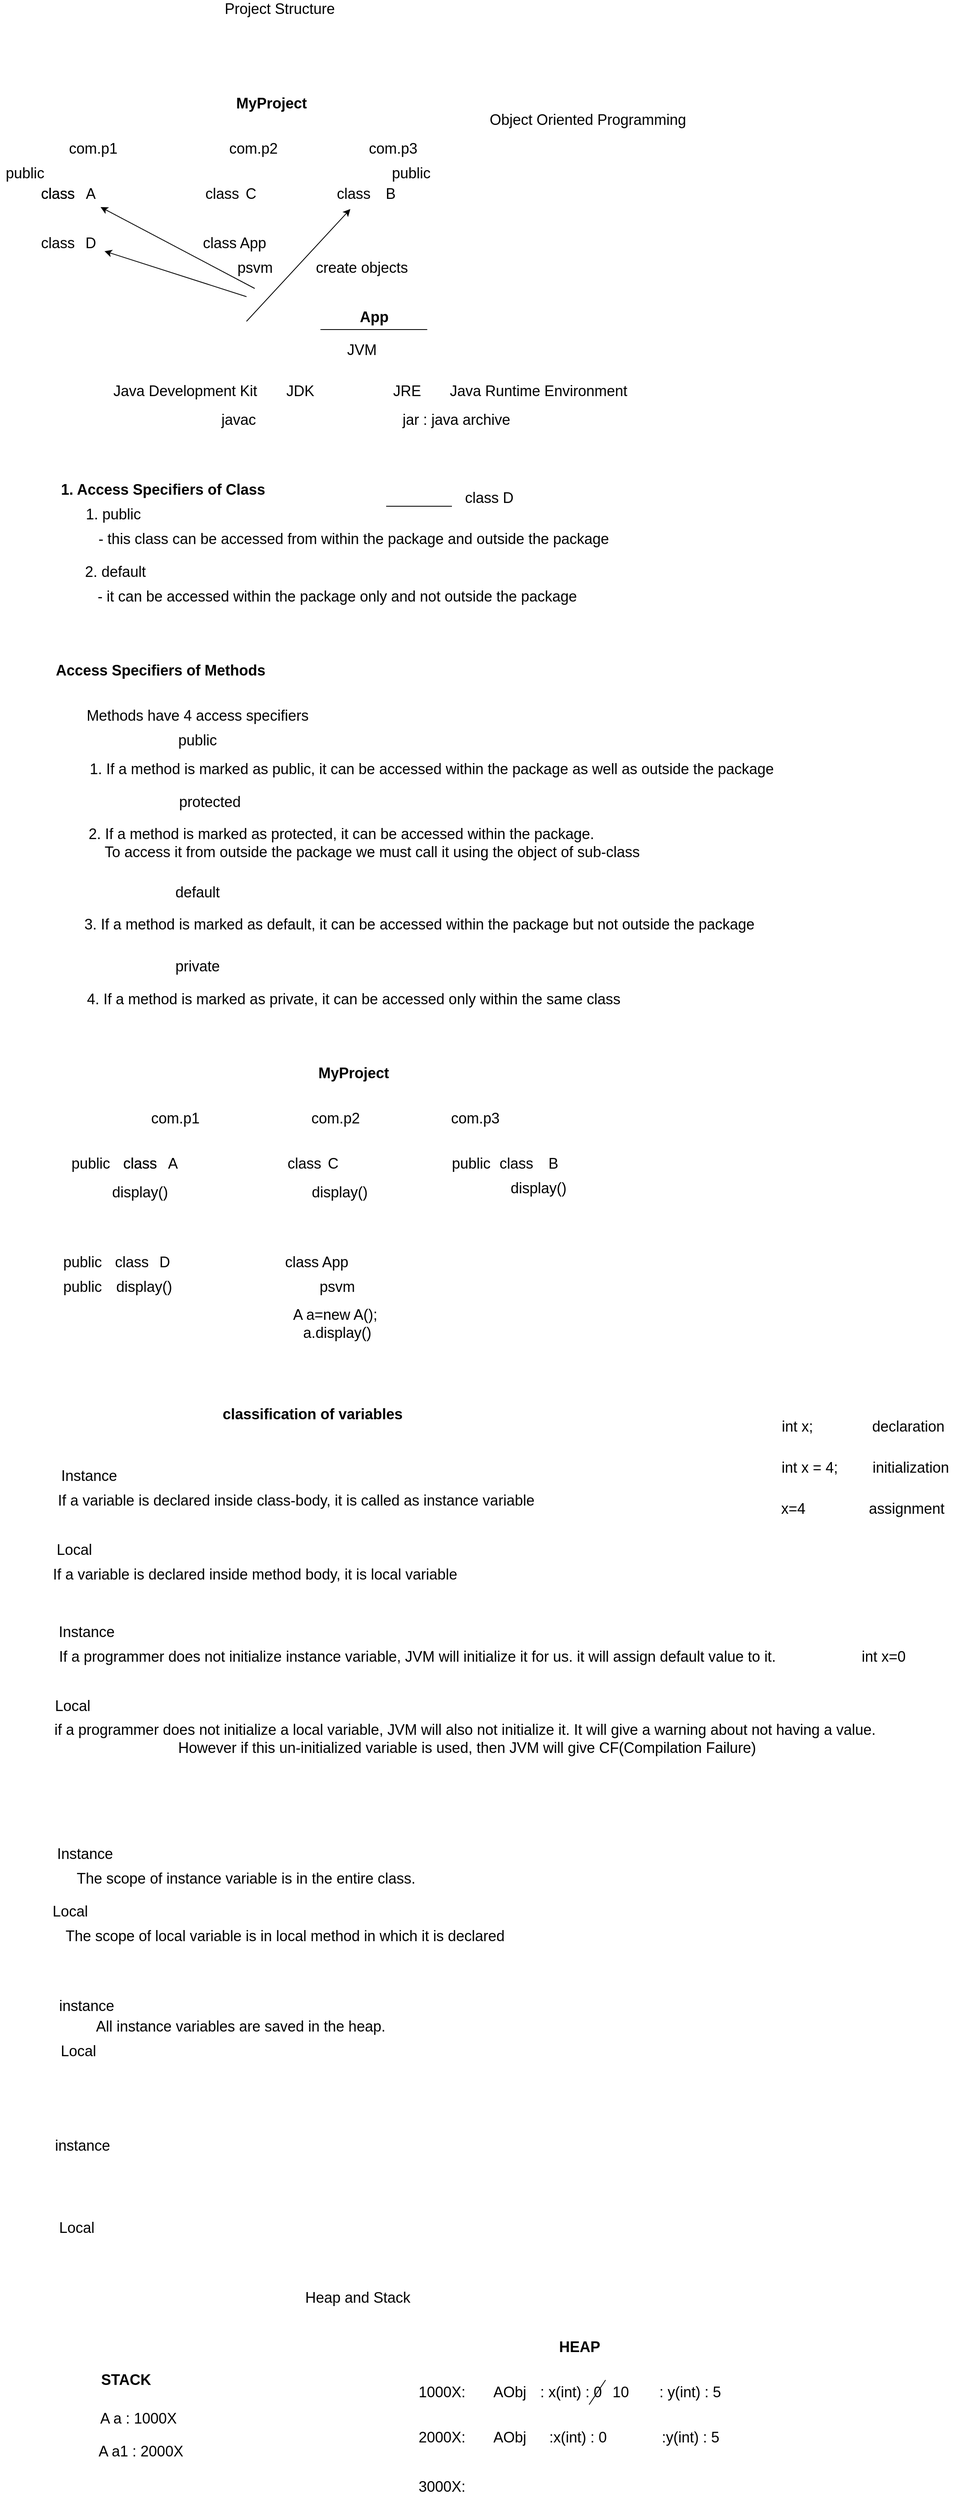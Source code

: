 <mxfile version="15.5.4" type="github">
  <diagram id="GY7lZdEplLIA3Kv_nCij" name="Page-1">
    <mxGraphModel dx="1431" dy="587" grid="1" gridSize="10" guides="1" tooltips="1" connect="1" arrows="1" fold="1" page="1" pageScale="1" pageWidth="850" pageHeight="1100" math="0" shadow="0">
      <root>
        <mxCell id="0" />
        <mxCell id="1" parent="0" />
        <mxCell id="ljeEJ4leO2OX1EdWCJa--2" value="&lt;font style=&quot;font-size: 18px&quot;&gt;Project Structure&lt;/font&gt;" style="text;html=1;align=center;verticalAlign=middle;resizable=0;points=[];autosize=1;strokeColor=none;fillColor=none;" vertex="1" parent="1">
          <mxGeometry x="275" y="40" width="150" height="20" as="geometry" />
        </mxCell>
        <mxCell id="ljeEJ4leO2OX1EdWCJa--3" value="MyProject" style="text;html=1;align=center;verticalAlign=middle;resizable=0;points=[];autosize=1;strokeColor=none;fillColor=none;fontSize=18;fontStyle=1" vertex="1" parent="1">
          <mxGeometry x="290" y="150" width="100" height="30" as="geometry" />
        </mxCell>
        <mxCell id="ljeEJ4leO2OX1EdWCJa--4" value="com.p1" style="text;html=1;align=center;verticalAlign=middle;resizable=0;points=[];autosize=1;strokeColor=none;fillColor=none;fontSize=18;" vertex="1" parent="1">
          <mxGeometry x="87.5" y="205" width="70" height="30" as="geometry" />
        </mxCell>
        <mxCell id="ljeEJ4leO2OX1EdWCJa--5" value="com.p2" style="text;html=1;align=center;verticalAlign=middle;resizable=0;points=[];autosize=1;strokeColor=none;fillColor=none;fontSize=18;" vertex="1" parent="1">
          <mxGeometry x="282.5" y="205" width="70" height="30" as="geometry" />
        </mxCell>
        <mxCell id="ljeEJ4leO2OX1EdWCJa--6" value="com.p3" style="text;html=1;align=center;verticalAlign=middle;resizable=0;points=[];autosize=1;strokeColor=none;fillColor=none;fontSize=18;" vertex="1" parent="1">
          <mxGeometry x="452.5" y="205" width="70" height="30" as="geometry" />
        </mxCell>
        <mxCell id="ljeEJ4leO2OX1EdWCJa--7" value="A" style="text;html=1;align=center;verticalAlign=middle;resizable=0;points=[];autosize=1;strokeColor=none;fillColor=none;fontSize=18;" vertex="1" parent="1">
          <mxGeometry x="105" y="260" width="30" height="30" as="geometry" />
        </mxCell>
        <mxCell id="ljeEJ4leO2OX1EdWCJa--8" value="B" style="text;html=1;align=center;verticalAlign=middle;resizable=0;points=[];autosize=1;strokeColor=none;fillColor=none;fontSize=18;" vertex="1" parent="1">
          <mxGeometry x="470" y="260" width="30" height="30" as="geometry" />
        </mxCell>
        <mxCell id="ljeEJ4leO2OX1EdWCJa--9" value="C" style="text;html=1;align=center;verticalAlign=middle;resizable=0;points=[];autosize=1;strokeColor=none;fillColor=none;fontSize=18;" vertex="1" parent="1">
          <mxGeometry x="300" y="260" width="30" height="30" as="geometry" />
        </mxCell>
        <mxCell id="ljeEJ4leO2OX1EdWCJa--10" value="D" style="text;html=1;align=center;verticalAlign=middle;resizable=0;points=[];autosize=1;strokeColor=none;fillColor=none;fontSize=18;" vertex="1" parent="1">
          <mxGeometry x="105" y="320" width="30" height="30" as="geometry" />
        </mxCell>
        <mxCell id="ljeEJ4leO2OX1EdWCJa--11" value="class" style="text;html=1;align=center;verticalAlign=middle;resizable=0;points=[];autosize=1;strokeColor=none;fillColor=none;fontSize=18;" vertex="1" parent="1">
          <mxGeometry x="50" y="260" width="60" height="30" as="geometry" />
        </mxCell>
        <mxCell id="ljeEJ4leO2OX1EdWCJa--12" value="class" style="text;html=1;align=center;verticalAlign=middle;resizable=0;points=[];autosize=1;strokeColor=none;fillColor=none;fontSize=18;" vertex="1" parent="1">
          <mxGeometry x="250" y="260" width="60" height="30" as="geometry" />
        </mxCell>
        <mxCell id="ljeEJ4leO2OX1EdWCJa--13" value="class" style="text;html=1;align=center;verticalAlign=middle;resizable=0;points=[];autosize=1;strokeColor=none;fillColor=none;fontSize=18;" vertex="1" parent="1">
          <mxGeometry x="410" y="260" width="60" height="30" as="geometry" />
        </mxCell>
        <mxCell id="ljeEJ4leO2OX1EdWCJa--14" value="class" style="text;html=1;align=center;verticalAlign=middle;resizable=0;points=[];autosize=1;strokeColor=none;fillColor=none;fontSize=18;" vertex="1" parent="1">
          <mxGeometry x="50" y="320" width="60" height="30" as="geometry" />
        </mxCell>
        <mxCell id="ljeEJ4leO2OX1EdWCJa--15" value="JVM" style="text;html=1;align=center;verticalAlign=middle;resizable=0;points=[];autosize=1;strokeColor=none;fillColor=none;fontSize=18;" vertex="1" parent="1">
          <mxGeometry x="425" y="450" width="50" height="30" as="geometry" />
        </mxCell>
        <mxCell id="ljeEJ4leO2OX1EdWCJa--17" value="JDK" style="text;html=1;align=center;verticalAlign=middle;resizable=0;points=[];autosize=1;strokeColor=none;fillColor=none;fontSize=18;" vertex="1" parent="1">
          <mxGeometry x="350" y="500" width="50" height="30" as="geometry" />
        </mxCell>
        <mxCell id="ljeEJ4leO2OX1EdWCJa--18" value="JRE" style="text;html=1;align=center;verticalAlign=middle;resizable=0;points=[];autosize=1;strokeColor=none;fillColor=none;fontSize=18;" vertex="1" parent="1">
          <mxGeometry x="480" y="500" width="50" height="30" as="geometry" />
        </mxCell>
        <mxCell id="ljeEJ4leO2OX1EdWCJa--19" value="Java Development Kit" style="text;html=1;align=center;verticalAlign=middle;resizable=0;points=[];autosize=1;strokeColor=none;fillColor=none;fontSize=18;" vertex="1" parent="1">
          <mxGeometry x="140" y="500" width="190" height="30" as="geometry" />
        </mxCell>
        <mxCell id="ljeEJ4leO2OX1EdWCJa--20" value="Java Runtime Environment" style="text;html=1;align=center;verticalAlign=middle;resizable=0;points=[];autosize=1;strokeColor=none;fillColor=none;fontSize=18;" vertex="1" parent="1">
          <mxGeometry x="550" y="500" width="230" height="30" as="geometry" />
        </mxCell>
        <mxCell id="ljeEJ4leO2OX1EdWCJa--21" value="jar : java archive" style="text;html=1;align=center;verticalAlign=middle;resizable=0;points=[];autosize=1;strokeColor=none;fillColor=none;fontSize=18;" vertex="1" parent="1">
          <mxGeometry x="490" y="535" width="150" height="30" as="geometry" />
        </mxCell>
        <mxCell id="ljeEJ4leO2OX1EdWCJa--22" value="javac" style="text;html=1;align=center;verticalAlign=middle;resizable=0;points=[];autosize=1;strokeColor=none;fillColor=none;fontSize=18;" vertex="1" parent="1">
          <mxGeometry x="270" y="535" width="60" height="30" as="geometry" />
        </mxCell>
        <mxCell id="ljeEJ4leO2OX1EdWCJa--23" value="class App" style="text;html=1;align=center;verticalAlign=middle;resizable=0;points=[];autosize=1;strokeColor=none;fillColor=none;fontSize=18;" vertex="1" parent="1">
          <mxGeometry x="250" y="320" width="90" height="30" as="geometry" />
        </mxCell>
        <mxCell id="ljeEJ4leO2OX1EdWCJa--24" value="" style="endArrow=none;html=1;rounded=0;fontSize=18;" edge="1" parent="1">
          <mxGeometry width="50" height="50" relative="1" as="geometry">
            <mxPoint x="400" y="440" as="sourcePoint" />
            <mxPoint x="530" y="440" as="targetPoint" />
          </mxGeometry>
        </mxCell>
        <mxCell id="ljeEJ4leO2OX1EdWCJa--25" value="App" style="text;html=1;align=center;verticalAlign=middle;resizable=0;points=[];autosize=1;strokeColor=none;fillColor=none;fontSize=18;fontStyle=1" vertex="1" parent="1">
          <mxGeometry x="440" y="410" width="50" height="30" as="geometry" />
        </mxCell>
        <mxCell id="ljeEJ4leO2OX1EdWCJa--26" value="psvm" style="text;html=1;align=center;verticalAlign=middle;resizable=0;points=[];autosize=1;strokeColor=none;fillColor=none;fontSize=18;" vertex="1" parent="1">
          <mxGeometry x="290" y="350" width="60" height="30" as="geometry" />
        </mxCell>
        <mxCell id="ljeEJ4leO2OX1EdWCJa--27" value="" style="endArrow=classic;html=1;rounded=0;fontSize=18;entryX=0.913;entryY=1.033;entryDx=0;entryDy=0;entryPerimeter=0;" edge="1" parent="1" target="ljeEJ4leO2OX1EdWCJa--7">
          <mxGeometry width="50" height="50" relative="1" as="geometry">
            <mxPoint x="320" y="390" as="sourcePoint" />
            <mxPoint x="370" y="340" as="targetPoint" />
          </mxGeometry>
        </mxCell>
        <mxCell id="ljeEJ4leO2OX1EdWCJa--28" value="" style="endArrow=classic;html=1;rounded=0;fontSize=18;entryX=1.073;entryY=0.82;entryDx=0;entryDy=0;entryPerimeter=0;" edge="1" parent="1" target="ljeEJ4leO2OX1EdWCJa--10">
          <mxGeometry width="50" height="50" relative="1" as="geometry">
            <mxPoint x="310" y="400" as="sourcePoint" />
            <mxPoint x="590" y="370" as="targetPoint" />
          </mxGeometry>
        </mxCell>
        <mxCell id="ljeEJ4leO2OX1EdWCJa--29" value="" style="endArrow=classic;html=1;rounded=0;fontSize=18;entryX=0.44;entryY=1.113;entryDx=0;entryDy=0;entryPerimeter=0;" edge="1" parent="1" target="ljeEJ4leO2OX1EdWCJa--13">
          <mxGeometry width="50" height="50" relative="1" as="geometry">
            <mxPoint x="310" y="430" as="sourcePoint" />
            <mxPoint x="360" y="380" as="targetPoint" />
          </mxGeometry>
        </mxCell>
        <mxCell id="ljeEJ4leO2OX1EdWCJa--30" value="create objects" style="text;html=1;align=center;verticalAlign=middle;resizable=0;points=[];autosize=1;strokeColor=none;fillColor=none;fontSize=18;" vertex="1" parent="1">
          <mxGeometry x="385" y="350" width="130" height="30" as="geometry" />
        </mxCell>
        <mxCell id="ljeEJ4leO2OX1EdWCJa--31" value="Object Oriented Programming" style="text;html=1;align=center;verticalAlign=middle;resizable=0;points=[];autosize=1;strokeColor=none;fillColor=none;fontSize=18;" vertex="1" parent="1">
          <mxGeometry x="600" y="170" width="250" height="30" as="geometry" />
        </mxCell>
        <mxCell id="ljeEJ4leO2OX1EdWCJa--32" value="1. Access Specifiers of Class" style="text;html=1;align=center;verticalAlign=middle;resizable=0;points=[];autosize=1;strokeColor=none;fillColor=none;fontSize=18;fontStyle=1" vertex="1" parent="1">
          <mxGeometry x="77.5" y="620" width="260" height="30" as="geometry" />
        </mxCell>
        <mxCell id="ljeEJ4leO2OX1EdWCJa--33" value="1. public&amp;nbsp;" style="text;html=1;align=center;verticalAlign=middle;resizable=0;points=[];autosize=1;strokeColor=none;fillColor=none;fontSize=18;" vertex="1" parent="1">
          <mxGeometry x="105" y="650" width="90" height="30" as="geometry" />
        </mxCell>
        <mxCell id="ljeEJ4leO2OX1EdWCJa--34" value="2. default" style="text;html=1;align=center;verticalAlign=middle;resizable=0;points=[];autosize=1;strokeColor=none;fillColor=none;fontSize=18;" vertex="1" parent="1">
          <mxGeometry x="105" y="720" width="90" height="30" as="geometry" />
        </mxCell>
        <mxCell id="ljeEJ4leO2OX1EdWCJa--35" value="class" style="text;html=1;align=center;verticalAlign=middle;resizable=0;points=[];autosize=1;strokeColor=none;fillColor=none;fontSize=18;" vertex="1" parent="1">
          <mxGeometry x="50" y="260" width="60" height="30" as="geometry" />
        </mxCell>
        <mxCell id="ljeEJ4leO2OX1EdWCJa--36" value="class D" style="text;html=1;align=center;verticalAlign=middle;resizable=0;points=[];autosize=1;strokeColor=none;fillColor=none;fontSize=18;" vertex="1" parent="1">
          <mxGeometry x="570" y="630" width="70" height="30" as="geometry" />
        </mxCell>
        <mxCell id="ljeEJ4leO2OX1EdWCJa--37" value="" style="endArrow=none;html=1;rounded=0;fontSize=18;" edge="1" parent="1">
          <mxGeometry width="50" height="50" relative="1" as="geometry">
            <mxPoint x="480" y="655" as="sourcePoint" />
            <mxPoint x="560" y="655" as="targetPoint" />
          </mxGeometry>
        </mxCell>
        <mxCell id="ljeEJ4leO2OX1EdWCJa--38" value="- this class can be accessed from within the package and outside the package" style="text;html=1;align=center;verticalAlign=middle;resizable=0;points=[];autosize=1;strokeColor=none;fillColor=none;fontSize=18;" vertex="1" parent="1">
          <mxGeometry x="120" y="680" width="640" height="30" as="geometry" />
        </mxCell>
        <mxCell id="ljeEJ4leO2OX1EdWCJa--39" value="- it can be accessed within the package only and not outside the package" style="text;html=1;align=center;verticalAlign=middle;resizable=0;points=[];autosize=1;strokeColor=none;fillColor=none;fontSize=18;" vertex="1" parent="1">
          <mxGeometry x="120" y="750" width="600" height="30" as="geometry" />
        </mxCell>
        <mxCell id="ljeEJ4leO2OX1EdWCJa--40" value="public" style="text;html=1;align=center;verticalAlign=middle;resizable=0;points=[];autosize=1;strokeColor=none;fillColor=none;fontSize=18;" vertex="1" parent="1">
          <mxGeometry x="10" y="235" width="60" height="30" as="geometry" />
        </mxCell>
        <mxCell id="ljeEJ4leO2OX1EdWCJa--41" value="public" style="text;html=1;align=center;verticalAlign=middle;resizable=0;points=[];autosize=1;strokeColor=none;fillColor=none;fontSize=18;" vertex="1" parent="1">
          <mxGeometry x="480" y="235" width="60" height="30" as="geometry" />
        </mxCell>
        <mxCell id="ljeEJ4leO2OX1EdWCJa--42" value="Access Specifiers of Methods" style="text;html=1;align=center;verticalAlign=middle;resizable=0;points=[];autosize=1;strokeColor=none;fillColor=none;fontSize=18;fontStyle=1" vertex="1" parent="1">
          <mxGeometry x="70" y="840" width="270" height="30" as="geometry" />
        </mxCell>
        <mxCell id="ljeEJ4leO2OX1EdWCJa--43" value="Methods have 4 access specifiers" style="text;html=1;align=center;verticalAlign=middle;resizable=0;points=[];autosize=1;strokeColor=none;fillColor=none;fontSize=18;" vertex="1" parent="1">
          <mxGeometry x="105" y="895" width="290" height="30" as="geometry" />
        </mxCell>
        <mxCell id="ljeEJ4leO2OX1EdWCJa--44" value="1. If a method is marked as public, it can be accessed within the package as well as outside the package" style="text;html=1;align=center;verticalAlign=middle;resizable=0;points=[];autosize=1;strokeColor=none;fillColor=none;fontSize=18;" vertex="1" parent="1">
          <mxGeometry x="110" y="960" width="850" height="30" as="geometry" />
        </mxCell>
        <mxCell id="ljeEJ4leO2OX1EdWCJa--45" value="public" style="text;html=1;align=center;verticalAlign=middle;resizable=0;points=[];autosize=1;strokeColor=none;fillColor=none;fontSize=18;" vertex="1" parent="1">
          <mxGeometry x="220" y="925" width="60" height="30" as="geometry" />
        </mxCell>
        <mxCell id="ljeEJ4leO2OX1EdWCJa--46" value="protected" style="text;html=1;align=center;verticalAlign=middle;resizable=0;points=[];autosize=1;strokeColor=none;fillColor=none;fontSize=18;" vertex="1" parent="1">
          <mxGeometry x="220" y="1000" width="90" height="30" as="geometry" />
        </mxCell>
        <mxCell id="ljeEJ4leO2OX1EdWCJa--47" value="2. If a method is marked as protected, it can be accessed within the package. &lt;br&gt;&amp;nbsp; &amp;nbsp; &amp;nbsp; &amp;nbsp; &amp;nbsp; &amp;nbsp; &amp;nbsp; &amp;nbsp;To access it from outside the package we must call it using the object of sub-class" style="text;html=1;align=center;verticalAlign=middle;resizable=0;points=[];autosize=1;strokeColor=none;fillColor=none;fontSize=18;" vertex="1" parent="1">
          <mxGeometry x="55" y="1040" width="740" height="50" as="geometry" />
        </mxCell>
        <mxCell id="ljeEJ4leO2OX1EdWCJa--48" value="default" style="text;html=1;align=center;verticalAlign=middle;resizable=0;points=[];autosize=1;strokeColor=none;fillColor=none;fontSize=18;" vertex="1" parent="1">
          <mxGeometry x="215" y="1110" width="70" height="30" as="geometry" />
        </mxCell>
        <mxCell id="ljeEJ4leO2OX1EdWCJa--49" value="3. If a method is marked as default, it can be accessed within the package but not outside the package&lt;br&gt;&amp;nbsp; &amp;nbsp; &amp;nbsp; &amp;nbsp; &amp;nbsp; &amp;nbsp; &amp;nbsp; &amp;nbsp;&amp;nbsp;" style="text;html=1;align=center;verticalAlign=middle;resizable=0;points=[];autosize=1;strokeColor=none;fillColor=none;fontSize=18;" vertex="1" parent="1">
          <mxGeometry x="105" y="1150" width="830" height="50" as="geometry" />
        </mxCell>
        <mxCell id="ljeEJ4leO2OX1EdWCJa--50" value="private" style="text;html=1;align=center;verticalAlign=middle;resizable=0;points=[];autosize=1;strokeColor=none;fillColor=none;fontSize=18;" vertex="1" parent="1">
          <mxGeometry x="215" y="1200" width="70" height="30" as="geometry" />
        </mxCell>
        <mxCell id="ljeEJ4leO2OX1EdWCJa--51" value="4. If a method is marked as private, it can be accessed only within the same class&amp;nbsp; &amp;nbsp; &amp;nbsp; &amp;nbsp; &amp;nbsp; &amp;nbsp; &amp;nbsp; &amp;nbsp;&amp;nbsp;" style="text;html=1;align=center;verticalAlign=middle;resizable=0;points=[];autosize=1;strokeColor=none;fillColor=none;fontSize=18;" vertex="1" parent="1">
          <mxGeometry x="105" y="1240" width="750" height="30" as="geometry" />
        </mxCell>
        <mxCell id="ljeEJ4leO2OX1EdWCJa--52" value="MyProject" style="text;html=1;align=center;verticalAlign=middle;resizable=0;points=[];autosize=1;strokeColor=none;fillColor=none;fontSize=18;fontStyle=1" vertex="1" parent="1">
          <mxGeometry x="390" y="1330" width="100" height="30" as="geometry" />
        </mxCell>
        <mxCell id="ljeEJ4leO2OX1EdWCJa--53" value="com.p1" style="text;html=1;align=center;verticalAlign=middle;resizable=0;points=[];autosize=1;strokeColor=none;fillColor=none;fontSize=18;" vertex="1" parent="1">
          <mxGeometry x="187.5" y="1385" width="70" height="30" as="geometry" />
        </mxCell>
        <mxCell id="ljeEJ4leO2OX1EdWCJa--54" value="com.p2" style="text;html=1;align=center;verticalAlign=middle;resizable=0;points=[];autosize=1;strokeColor=none;fillColor=none;fontSize=18;" vertex="1" parent="1">
          <mxGeometry x="382.5" y="1385" width="70" height="30" as="geometry" />
        </mxCell>
        <mxCell id="ljeEJ4leO2OX1EdWCJa--55" value="com.p3" style="text;html=1;align=center;verticalAlign=middle;resizable=0;points=[];autosize=1;strokeColor=none;fillColor=none;fontSize=18;" vertex="1" parent="1">
          <mxGeometry x="552.5" y="1385" width="70" height="30" as="geometry" />
        </mxCell>
        <mxCell id="ljeEJ4leO2OX1EdWCJa--56" value="A" style="text;html=1;align=center;verticalAlign=middle;resizable=0;points=[];autosize=1;strokeColor=none;fillColor=none;fontSize=18;" vertex="1" parent="1">
          <mxGeometry x="205" y="1440" width="30" height="30" as="geometry" />
        </mxCell>
        <mxCell id="ljeEJ4leO2OX1EdWCJa--57" value="B" style="text;html=1;align=center;verticalAlign=middle;resizable=0;points=[];autosize=1;strokeColor=none;fillColor=none;fontSize=18;" vertex="1" parent="1">
          <mxGeometry x="667.5" y="1440" width="30" height="30" as="geometry" />
        </mxCell>
        <mxCell id="ljeEJ4leO2OX1EdWCJa--58" value="C" style="text;html=1;align=center;verticalAlign=middle;resizable=0;points=[];autosize=1;strokeColor=none;fillColor=none;fontSize=18;" vertex="1" parent="1">
          <mxGeometry x="400" y="1440" width="30" height="30" as="geometry" />
        </mxCell>
        <mxCell id="ljeEJ4leO2OX1EdWCJa--59" value="D" style="text;html=1;align=center;verticalAlign=middle;resizable=0;points=[];autosize=1;strokeColor=none;fillColor=none;fontSize=18;" vertex="1" parent="1">
          <mxGeometry x="195" y="1560" width="30" height="30" as="geometry" />
        </mxCell>
        <mxCell id="ljeEJ4leO2OX1EdWCJa--60" value="class" style="text;html=1;align=center;verticalAlign=middle;resizable=0;points=[];autosize=1;strokeColor=none;fillColor=none;fontSize=18;" vertex="1" parent="1">
          <mxGeometry x="150" y="1440" width="60" height="30" as="geometry" />
        </mxCell>
        <mxCell id="ljeEJ4leO2OX1EdWCJa--61" value="class" style="text;html=1;align=center;verticalAlign=middle;resizable=0;points=[];autosize=1;strokeColor=none;fillColor=none;fontSize=18;" vertex="1" parent="1">
          <mxGeometry x="350" y="1440" width="60" height="30" as="geometry" />
        </mxCell>
        <mxCell id="ljeEJ4leO2OX1EdWCJa--62" value="class" style="text;html=1;align=center;verticalAlign=middle;resizable=0;points=[];autosize=1;strokeColor=none;fillColor=none;fontSize=18;" vertex="1" parent="1">
          <mxGeometry x="607.5" y="1440" width="60" height="30" as="geometry" />
        </mxCell>
        <mxCell id="ljeEJ4leO2OX1EdWCJa--63" value="class" style="text;html=1;align=center;verticalAlign=middle;resizable=0;points=[];autosize=1;strokeColor=none;fillColor=none;fontSize=18;" vertex="1" parent="1">
          <mxGeometry x="140" y="1560" width="60" height="30" as="geometry" />
        </mxCell>
        <mxCell id="ljeEJ4leO2OX1EdWCJa--64" value="class App" style="text;html=1;align=center;verticalAlign=middle;resizable=0;points=[];autosize=1;strokeColor=none;fillColor=none;fontSize=18;" vertex="1" parent="1">
          <mxGeometry x="350" y="1560" width="90" height="30" as="geometry" />
        </mxCell>
        <mxCell id="ljeEJ4leO2OX1EdWCJa--65" value="psvm" style="text;html=1;align=center;verticalAlign=middle;resizable=0;points=[];autosize=1;strokeColor=none;fillColor=none;fontSize=18;" vertex="1" parent="1">
          <mxGeometry x="390" y="1590" width="60" height="30" as="geometry" />
        </mxCell>
        <mxCell id="ljeEJ4leO2OX1EdWCJa--68" value="class" style="text;html=1;align=center;verticalAlign=middle;resizable=0;points=[];autosize=1;strokeColor=none;fillColor=none;fontSize=18;" vertex="1" parent="1">
          <mxGeometry x="150" y="1440" width="60" height="30" as="geometry" />
        </mxCell>
        <mxCell id="ljeEJ4leO2OX1EdWCJa--69" value="public" style="text;html=1;align=center;verticalAlign=middle;resizable=0;points=[];autosize=1;strokeColor=none;fillColor=none;fontSize=18;" vertex="1" parent="1">
          <mxGeometry x="90" y="1440" width="60" height="30" as="geometry" />
        </mxCell>
        <mxCell id="ljeEJ4leO2OX1EdWCJa--70" value="public" style="text;html=1;align=center;verticalAlign=middle;resizable=0;points=[];autosize=1;strokeColor=none;fillColor=none;fontSize=18;" vertex="1" parent="1">
          <mxGeometry x="552.5" y="1440" width="60" height="30" as="geometry" />
        </mxCell>
        <mxCell id="ljeEJ4leO2OX1EdWCJa--71" value="public" style="text;html=1;align=center;verticalAlign=middle;resizable=0;points=[];autosize=1;strokeColor=none;fillColor=none;fontSize=18;" vertex="1" parent="1">
          <mxGeometry x="80" y="1560" width="60" height="30" as="geometry" />
        </mxCell>
        <mxCell id="ljeEJ4leO2OX1EdWCJa--72" value="display()" style="text;html=1;align=center;verticalAlign=middle;resizable=0;points=[];autosize=1;strokeColor=none;fillColor=none;fontSize=18;" vertex="1" parent="1">
          <mxGeometry x="140" y="1475" width="80" height="30" as="geometry" />
        </mxCell>
        <mxCell id="ljeEJ4leO2OX1EdWCJa--73" value="display()" style="text;html=1;align=center;verticalAlign=middle;resizable=0;points=[];autosize=1;strokeColor=none;fillColor=none;fontSize=18;" vertex="1" parent="1">
          <mxGeometry x="625" y="1470" width="80" height="30" as="geometry" />
        </mxCell>
        <mxCell id="ljeEJ4leO2OX1EdWCJa--74" value="display()" style="text;html=1;align=center;verticalAlign=middle;resizable=0;points=[];autosize=1;strokeColor=none;fillColor=none;fontSize=18;" vertex="1" parent="1">
          <mxGeometry x="382.5" y="1475" width="80" height="30" as="geometry" />
        </mxCell>
        <mxCell id="ljeEJ4leO2OX1EdWCJa--75" value="display()" style="text;html=1;align=center;verticalAlign=middle;resizable=0;points=[];autosize=1;strokeColor=none;fillColor=none;fontSize=18;" vertex="1" parent="1">
          <mxGeometry x="145" y="1590" width="80" height="30" as="geometry" />
        </mxCell>
        <mxCell id="ljeEJ4leO2OX1EdWCJa--76" value="A a=new A();&amp;nbsp;&lt;br&gt;a.display()" style="text;html=1;align=center;verticalAlign=middle;resizable=0;points=[];autosize=1;strokeColor=none;fillColor=none;fontSize=18;" vertex="1" parent="1">
          <mxGeometry x="360" y="1625" width="120" height="50" as="geometry" />
        </mxCell>
        <mxCell id="ljeEJ4leO2OX1EdWCJa--78" value="public" style="text;html=1;align=center;verticalAlign=middle;resizable=0;points=[];autosize=1;strokeColor=none;fillColor=none;fontSize=18;" vertex="1" parent="1">
          <mxGeometry x="80" y="1590" width="60" height="30" as="geometry" />
        </mxCell>
        <mxCell id="ljeEJ4leO2OX1EdWCJa--79" value="classification of variables" style="text;html=1;align=center;verticalAlign=middle;resizable=0;points=[];autosize=1;strokeColor=none;fillColor=none;fontSize=18;fontStyle=1" vertex="1" parent="1">
          <mxGeometry x="275" y="1745" width="230" height="30" as="geometry" />
        </mxCell>
        <mxCell id="ljeEJ4leO2OX1EdWCJa--81" value="Instance" style="text;html=1;align=center;verticalAlign=middle;resizable=0;points=[];autosize=1;strokeColor=none;fillColor=none;fontSize=18;" vertex="1" parent="1">
          <mxGeometry x="77.5" y="1820" width="80" height="30" as="geometry" />
        </mxCell>
        <mxCell id="ljeEJ4leO2OX1EdWCJa--82" value="Local" style="text;html=1;align=center;verticalAlign=middle;resizable=0;points=[];autosize=1;strokeColor=none;fillColor=none;fontSize=18;" vertex="1" parent="1">
          <mxGeometry x="70" y="1910" width="60" height="30" as="geometry" />
        </mxCell>
        <mxCell id="ljeEJ4leO2OX1EdWCJa--83" value="If a variable is declared inside class-body, it is called as instance variable" style="text;html=1;align=center;verticalAlign=middle;resizable=0;points=[];autosize=1;strokeColor=none;fillColor=none;fontSize=18;" vertex="1" parent="1">
          <mxGeometry x="70" y="1850" width="600" height="30" as="geometry" />
        </mxCell>
        <mxCell id="ljeEJ4leO2OX1EdWCJa--84" value="If a variable is declared inside method body, it is local variable" style="text;html=1;align=center;verticalAlign=middle;resizable=0;points=[];autosize=1;strokeColor=none;fillColor=none;fontSize=18;" vertex="1" parent="1">
          <mxGeometry x="65" y="1940" width="510" height="30" as="geometry" />
        </mxCell>
        <mxCell id="ljeEJ4leO2OX1EdWCJa--85" value="int x;" style="text;html=1;align=center;verticalAlign=middle;resizable=0;points=[];autosize=1;strokeColor=none;fillColor=none;fontSize=18;" vertex="1" parent="1">
          <mxGeometry x="955" y="1760" width="50" height="30" as="geometry" />
        </mxCell>
        <mxCell id="ljeEJ4leO2OX1EdWCJa--86" value="declaration" style="text;html=1;align=center;verticalAlign=middle;resizable=0;points=[];autosize=1;strokeColor=none;fillColor=none;fontSize=18;" vertex="1" parent="1">
          <mxGeometry x="1065" y="1760" width="100" height="30" as="geometry" />
        </mxCell>
        <mxCell id="ljeEJ4leO2OX1EdWCJa--87" value="int x = 4;" style="text;html=1;align=center;verticalAlign=middle;resizable=0;points=[];autosize=1;strokeColor=none;fillColor=none;fontSize=18;" vertex="1" parent="1">
          <mxGeometry x="955" y="1810" width="80" height="30" as="geometry" />
        </mxCell>
        <mxCell id="ljeEJ4leO2OX1EdWCJa--88" value="initialization" style="text;html=1;align=center;verticalAlign=middle;resizable=0;points=[];autosize=1;strokeColor=none;fillColor=none;fontSize=18;" vertex="1" parent="1">
          <mxGeometry x="1062.5" y="1810" width="110" height="30" as="geometry" />
        </mxCell>
        <mxCell id="ljeEJ4leO2OX1EdWCJa--89" value="x=4" style="text;html=1;align=center;verticalAlign=middle;resizable=0;points=[];autosize=1;strokeColor=none;fillColor=none;fontSize=18;" vertex="1" parent="1">
          <mxGeometry x="950" y="1860" width="50" height="30" as="geometry" />
        </mxCell>
        <mxCell id="ljeEJ4leO2OX1EdWCJa--90" value="assignment" style="text;html=1;align=center;verticalAlign=middle;resizable=0;points=[];autosize=1;strokeColor=none;fillColor=none;fontSize=18;" vertex="1" parent="1">
          <mxGeometry x="1057.5" y="1860" width="110" height="30" as="geometry" />
        </mxCell>
        <mxCell id="ljeEJ4leO2OX1EdWCJa--91" value="Instance" style="text;html=1;align=center;verticalAlign=middle;resizable=0;points=[];autosize=1;strokeColor=none;fillColor=none;fontSize=18;" vertex="1" parent="1">
          <mxGeometry x="75" y="2010" width="80" height="30" as="geometry" />
        </mxCell>
        <mxCell id="ljeEJ4leO2OX1EdWCJa--92" value="Local" style="text;html=1;align=center;verticalAlign=middle;resizable=0;points=[];autosize=1;strokeColor=none;fillColor=none;fontSize=18;" vertex="1" parent="1">
          <mxGeometry x="67.5" y="2100" width="60" height="30" as="geometry" />
        </mxCell>
        <mxCell id="ljeEJ4leO2OX1EdWCJa--93" value="if a programmer does not initialize a local variable, JVM will also not initialize it. It will give a warning about not having a value.&amp;nbsp;&lt;br&gt;However if this un-initialized variable is used, then JVM will give CF(Compilation Failure)" style="text;html=1;align=center;verticalAlign=middle;resizable=0;points=[];autosize=1;strokeColor=none;fillColor=none;fontSize=18;" vertex="1" parent="1">
          <mxGeometry x="67.5" y="2130" width="1020" height="50" as="geometry" />
        </mxCell>
        <mxCell id="ljeEJ4leO2OX1EdWCJa--94" value="If a programmer does not initialize instance variable, JVM will initialize it for us. it will assign default value to it.&amp;nbsp;" style="text;html=1;align=center;verticalAlign=middle;resizable=0;points=[];autosize=1;strokeColor=none;fillColor=none;fontSize=18;" vertex="1" parent="1">
          <mxGeometry x="75" y="2040" width="890" height="30" as="geometry" />
        </mxCell>
        <mxCell id="ljeEJ4leO2OX1EdWCJa--95" value="int x=0" style="text;html=1;align=center;verticalAlign=middle;resizable=0;points=[];autosize=1;strokeColor=none;fillColor=none;fontSize=18;" vertex="1" parent="1">
          <mxGeometry x="1050" y="2040" width="70" height="30" as="geometry" />
        </mxCell>
        <mxCell id="ljeEJ4leO2OX1EdWCJa--97" value="Instance" style="text;html=1;align=center;verticalAlign=middle;resizable=0;points=[];autosize=1;strokeColor=none;fillColor=none;fontSize=18;" vertex="1" parent="1">
          <mxGeometry x="72.5" y="2280" width="80" height="30" as="geometry" />
        </mxCell>
        <mxCell id="ljeEJ4leO2OX1EdWCJa--98" value="Local" style="text;html=1;align=center;verticalAlign=middle;resizable=0;points=[];autosize=1;strokeColor=none;fillColor=none;fontSize=18;" vertex="1" parent="1">
          <mxGeometry x="65" y="2350" width="60" height="30" as="geometry" />
        </mxCell>
        <mxCell id="ljeEJ4leO2OX1EdWCJa--99" value="The scope of instance variable is in the entire class." style="text;html=1;align=center;verticalAlign=middle;resizable=0;points=[];autosize=1;strokeColor=none;fillColor=none;fontSize=18;" vertex="1" parent="1">
          <mxGeometry x="93.75" y="2310" width="430" height="30" as="geometry" />
        </mxCell>
        <mxCell id="ljeEJ4leO2OX1EdWCJa--100" value="The scope of local variable is in local method in which it is declared&amp;nbsp;" style="text;html=1;align=center;verticalAlign=middle;resizable=0;points=[];autosize=1;strokeColor=none;fillColor=none;fontSize=18;" vertex="1" parent="1">
          <mxGeometry x="83.75" y="2380" width="550" height="30" as="geometry" />
        </mxCell>
        <mxCell id="ljeEJ4leO2OX1EdWCJa--113" value="instance" style="text;html=1;align=center;verticalAlign=middle;resizable=0;points=[];autosize=1;strokeColor=none;fillColor=none;fontSize=18;" vertex="1" parent="1">
          <mxGeometry x="75" y="2465" width="80" height="30" as="geometry" />
        </mxCell>
        <mxCell id="ljeEJ4leO2OX1EdWCJa--114" value="Local" style="text;html=1;align=center;verticalAlign=middle;resizable=0;points=[];autosize=1;strokeColor=none;fillColor=none;fontSize=18;" vertex="1" parent="1">
          <mxGeometry x="75" y="2520" width="60" height="30" as="geometry" />
        </mxCell>
        <mxCell id="ljeEJ4leO2OX1EdWCJa--115" value="All instance variables are saved in the heap.&amp;nbsp;" style="text;html=1;align=center;verticalAlign=middle;resizable=0;points=[];autosize=1;strokeColor=none;fillColor=none;fontSize=18;" vertex="1" parent="1">
          <mxGeometry x="120" y="2490" width="370" height="30" as="geometry" />
        </mxCell>
        <mxCell id="ljeEJ4leO2OX1EdWCJa--117" value="instance" style="text;html=1;align=center;verticalAlign=middle;resizable=0;points=[];autosize=1;strokeColor=none;fillColor=none;fontSize=18;" vertex="1" parent="1">
          <mxGeometry x="70" y="2635" width="80" height="30" as="geometry" />
        </mxCell>
        <mxCell id="ljeEJ4leO2OX1EdWCJa--118" value="Local" style="text;html=1;align=center;verticalAlign=middle;resizable=0;points=[];autosize=1;strokeColor=none;fillColor=none;fontSize=18;" vertex="1" parent="1">
          <mxGeometry x="72.5" y="2735" width="60" height="30" as="geometry" />
        </mxCell>
        <mxCell id="ljeEJ4leO2OX1EdWCJa--120" value="Heap and Stack" style="text;html=1;align=center;verticalAlign=middle;resizable=0;points=[];autosize=1;strokeColor=none;fillColor=none;fontSize=18;" vertex="1" parent="1">
          <mxGeometry x="375" y="2820" width="140" height="30" as="geometry" />
        </mxCell>
        <mxCell id="ljeEJ4leO2OX1EdWCJa--121" value="HEAP" style="text;html=1;align=center;verticalAlign=middle;resizable=0;points=[];autosize=1;strokeColor=none;fillColor=none;fontSize=18;fontStyle=1" vertex="1" parent="1">
          <mxGeometry x="680" y="2880" width="70" height="30" as="geometry" />
        </mxCell>
        <mxCell id="ljeEJ4leO2OX1EdWCJa--122" value="1000X:&amp;nbsp;" style="text;html=1;align=center;verticalAlign=middle;resizable=0;points=[];autosize=1;strokeColor=none;fillColor=none;fontSize=18;" vertex="1" parent="1">
          <mxGeometry x="510" y="2935" width="80" height="30" as="geometry" />
        </mxCell>
        <mxCell id="ljeEJ4leO2OX1EdWCJa--123" value="2000X:&amp;nbsp;" style="text;html=1;align=center;verticalAlign=middle;resizable=0;points=[];autosize=1;strokeColor=none;fillColor=none;fontSize=18;" vertex="1" parent="1">
          <mxGeometry x="510" y="2990" width="80" height="30" as="geometry" />
        </mxCell>
        <mxCell id="ljeEJ4leO2OX1EdWCJa--124" value="3000X:&amp;nbsp;" style="text;html=1;align=center;verticalAlign=middle;resizable=0;points=[];autosize=1;strokeColor=none;fillColor=none;fontSize=18;" vertex="1" parent="1">
          <mxGeometry x="510" y="3050" width="80" height="30" as="geometry" />
        </mxCell>
        <mxCell id="ljeEJ4leO2OX1EdWCJa--125" value="STACK" style="text;html=1;align=center;verticalAlign=middle;resizable=0;points=[];autosize=1;strokeColor=none;fillColor=none;fontSize=18;fontStyle=1" vertex="1" parent="1">
          <mxGeometry x="122.5" y="2920" width="80" height="30" as="geometry" />
        </mxCell>
        <mxCell id="ljeEJ4leO2OX1EdWCJa--131" value="A a : 1000X" style="text;whiteSpace=wrap;html=1;fontSize=18;" vertex="1" parent="1">
          <mxGeometry x="130" y="2965" width="110" height="40" as="geometry" />
        </mxCell>
        <mxCell id="ljeEJ4leO2OX1EdWCJa--132" value="AObj" style="text;html=1;align=center;verticalAlign=middle;resizable=0;points=[];autosize=1;strokeColor=none;fillColor=none;fontSize=18;" vertex="1" parent="1">
          <mxGeometry x="600" y="2935" width="60" height="30" as="geometry" />
        </mxCell>
        <mxCell id="ljeEJ4leO2OX1EdWCJa--133" value=": y(int) : 5" style="text;html=1;strokeColor=none;fillColor=none;align=center;verticalAlign=middle;whiteSpace=wrap;rounded=0;fontSize=18;" vertex="1" parent="1">
          <mxGeometry x="770" y="2935" width="160" height="30" as="geometry" />
        </mxCell>
        <mxCell id="ljeEJ4leO2OX1EdWCJa--134" value=": x(int) : 0" style="text;html=1;strokeColor=none;fillColor=none;align=center;verticalAlign=middle;whiteSpace=wrap;rounded=0;fontSize=18;" vertex="1" parent="1">
          <mxGeometry x="625" y="2935" width="160" height="30" as="geometry" />
        </mxCell>
        <mxCell id="ljeEJ4leO2OX1EdWCJa--135" value="" style="endArrow=none;html=1;rounded=0;fontSize=18;" edge="1" parent="1">
          <mxGeometry width="50" height="50" relative="1" as="geometry">
            <mxPoint x="727" y="2965" as="sourcePoint" />
            <mxPoint x="747" y="2935" as="targetPoint" />
          </mxGeometry>
        </mxCell>
        <mxCell id="ljeEJ4leO2OX1EdWCJa--136" value="10" style="text;html=1;align=center;verticalAlign=middle;resizable=0;points=[];autosize=1;strokeColor=none;fillColor=none;fontSize=18;" vertex="1" parent="1">
          <mxGeometry x="745" y="2935" width="40" height="30" as="geometry" />
        </mxCell>
        <mxCell id="ljeEJ4leO2OX1EdWCJa--137" value="A a1 : 2000X" style="text;whiteSpace=wrap;html=1;fontSize=18;" vertex="1" parent="1">
          <mxGeometry x="127.5" y="3005" width="112.5" height="40" as="geometry" />
        </mxCell>
        <mxCell id="ljeEJ4leO2OX1EdWCJa--138" value="AObj" style="text;html=1;align=center;verticalAlign=middle;resizable=0;points=[];autosize=1;strokeColor=none;fillColor=none;fontSize=18;" vertex="1" parent="1">
          <mxGeometry x="600" y="2990" width="60" height="30" as="geometry" />
        </mxCell>
        <mxCell id="ljeEJ4leO2OX1EdWCJa--139" value=":x(int) : 0" style="text;html=1;align=center;verticalAlign=middle;resizable=0;points=[];autosize=1;strokeColor=none;fillColor=none;fontSize=18;" vertex="1" parent="1">
          <mxGeometry x="667.5" y="2990" width="90" height="30" as="geometry" />
        </mxCell>
        <mxCell id="ljeEJ4leO2OX1EdWCJa--140" value=":y(int) : 5" style="text;html=1;align=center;verticalAlign=middle;resizable=0;points=[];autosize=1;strokeColor=none;fillColor=none;fontSize=18;" vertex="1" parent="1">
          <mxGeometry x="805" y="2990" width="90" height="30" as="geometry" />
        </mxCell>
      </root>
    </mxGraphModel>
  </diagram>
</mxfile>
